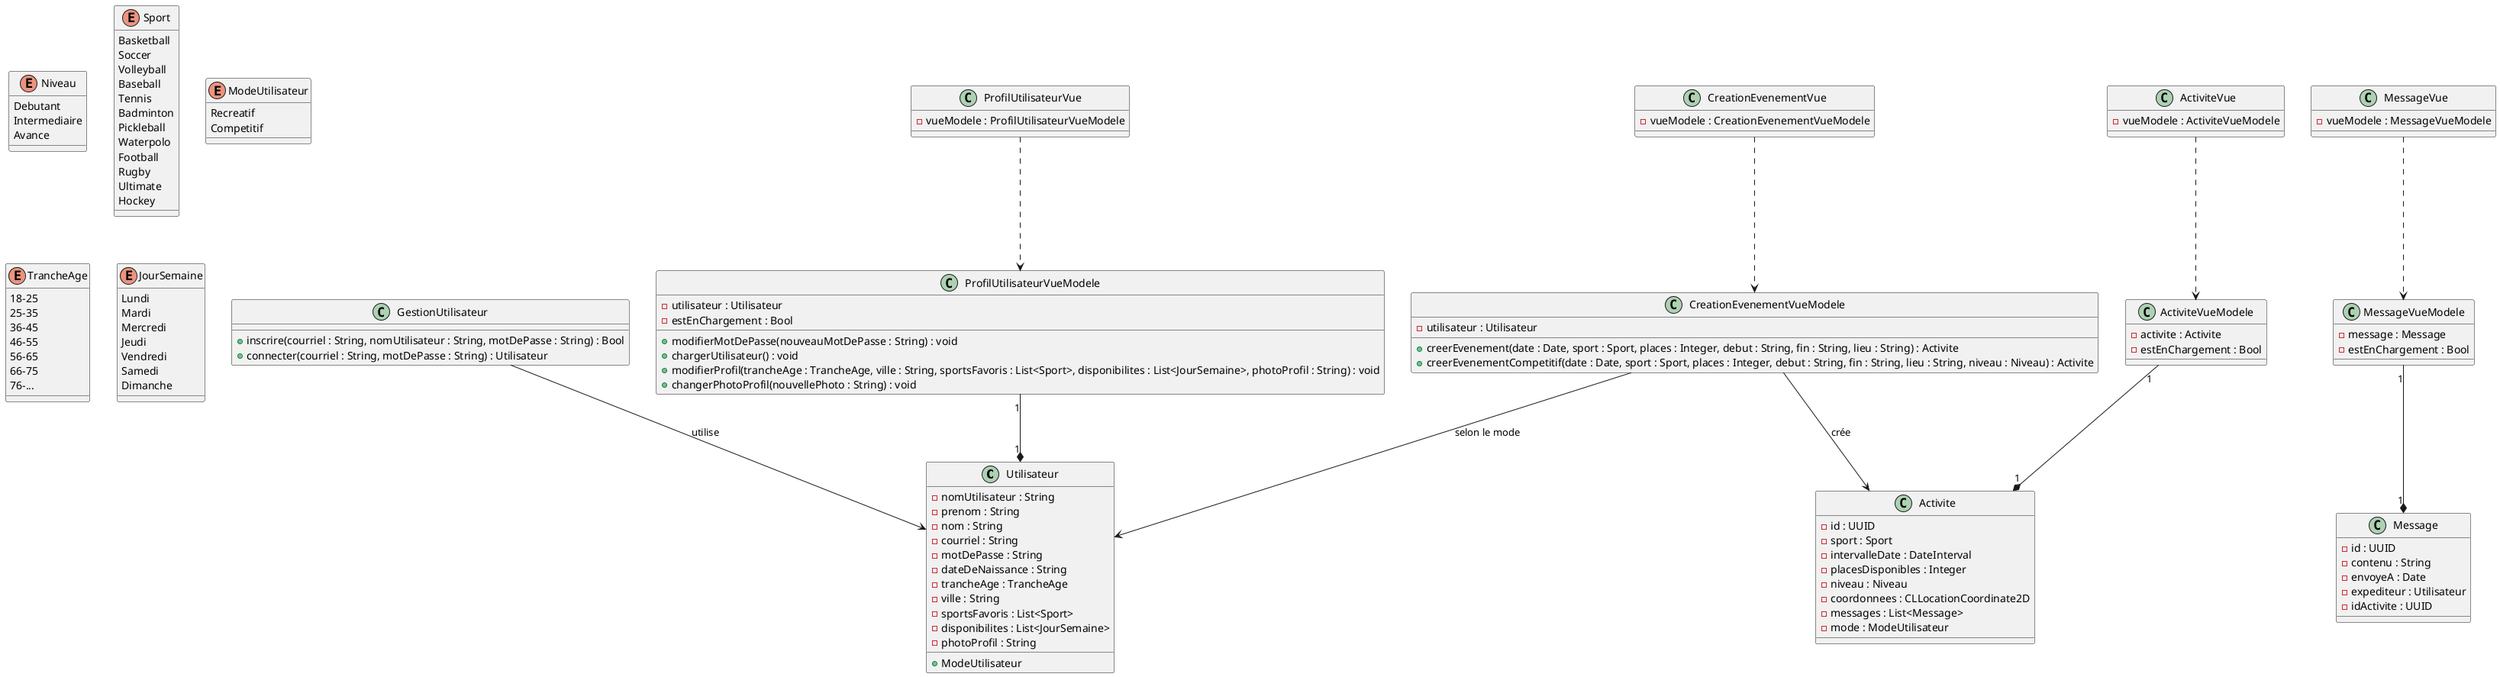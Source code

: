 @startuml SportLink

class Utilisateur {
  - {field} nomUtilisateur : String
  - {field} prenom : String
  - {field} nom : String
  - {field} courriel : String
  - {field} motDePasse : String
  - {field} dateDeNaissance : String
  - {field} trancheAge : TrancheAge
  - {field} ville : String
  - {field} sportsFavoris : List<Sport>
  - {field} disponibilites : List<JourSemaine>
  - {field} photoProfil : String

  + {method} ModeUtilisateur
}

class GestionUtilisateur {
    + inscrire(courriel : String, nomUtilisateur : String, motDePasse : String) : Bool
    + connecter(courriel : String, motDePasse : String) : Utilisateur
}

GestionUtilisateur --> Utilisateur : utilise

class ProfilUtilisateurVueModele {
  - {field} utilisateur : Utilisateur
  - {field} estEnChargement : Bool
  + {method} modifierMotDePasse(nouveauMotDePasse : String) : void
  + {method} chargerUtilisateur() : void
  + {method} modifierProfil(trancheAge : TrancheAge, ville : String, sportsFavoris : List<Sport>, disponibilites : List<JourSemaine>, photoProfil : String) : void
  + {method} changerPhotoProfil(nouvellePhoto : String) : void
}

class ProfilUtilisateurVue {
  - {field} vueModele : ProfilUtilisateurVueModele
}

ProfilUtilisateurVueModele "1" --* "1" Utilisateur
ProfilUtilisateurVue ..> ProfilUtilisateurVueModele

class Activite {
  - {field} id : UUID
  - {field} sport : Sport
  - {field} intervalleDate : DateInterval 
  - {field} placesDisponibles : Integer
  - {field} niveau : Niveau
  - {field} coordonnees : CLLocationCoordinate2D
  - {field} messages : List<Message>
  - {field} mode : ModeUtilisateur
}

class ActiviteVueModele {
  - {field} activite : Activite
  - {field} estEnChargement : Bool
}

class ActiviteVue {
  - {field} vueModele : ActiviteVueModele
}

ActiviteVueModele "1" --* "1" Activite
ActiviteVue ..> ActiviteVueModele

class CreationEvenementVueModele {
  - utilisateur : Utilisateur
  + {method} creerEvenement(date : Date, sport : Sport, places : Integer, debut : String, fin : String, lieu : String) : Activite
  + {method} creerEvenementCompetitif(date : Date, sport : Sport, places : Integer, debut : String, fin : String, lieu : String, niveau : Niveau) : Activite
}

class CreationEvenementVue {
  - vueModele : CreationEvenementVueModele
}

CreationEvenementVue ..> CreationEvenementVueModele
CreationEvenementVueModele --> Utilisateur : selon le mode
CreationEvenementVueModele --> Activite : crée

class Message {
  - {field} id : UUID
  - {field} contenu : String
  - {field} envoyeA : Date
  - {field} expediteur : Utilisateur
  - {field} idActivite : UUID
}

class MessageVueModele {
  - {field} message : Message
  - {field} estEnChargement : Bool
}

class MessageVue {
  - {field} vueModele : MessageVueModele
}

MessageVueModele "1" --* "1" Message
MessageVue ..> MessageVueModele

enum Niveau {
  Debutant
  Intermediaire
  Avance
}

enum Sport {
  Basketball
  Soccer
  Volleyball
  Baseball
  Tennis
  Badminton
  Pickleball
  Waterpolo
  Football
  Rugby
  Ultimate
  Hockey
}

enum ModeUtilisateur {
  Recreatif
  Competitif
}

enum TrancheAge {
  18-25
  25-35
  36-45
  46-55
  56-65
  66-75
  76-...
}

enum JourSemaine {
  Lundi
  Mardi
  Mercredi
  Jeudi
  Vendredi
  Samedi
  Dimanche
}

@enduml

